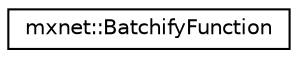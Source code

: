digraph "Graphical Class Hierarchy"
{
 // LATEX_PDF_SIZE
  edge [fontname="Helvetica",fontsize="10",labelfontname="Helvetica",labelfontsize="10"];
  node [fontname="Helvetica",fontsize="10",shape=record];
  rankdir="LR";
  Node0 [label="mxnet::BatchifyFunction",height=0.2,width=0.4,color="black", fillcolor="white", style="filled",URL="$classmxnet_1_1BatchifyFunction.html",tooltip=" "];
}
